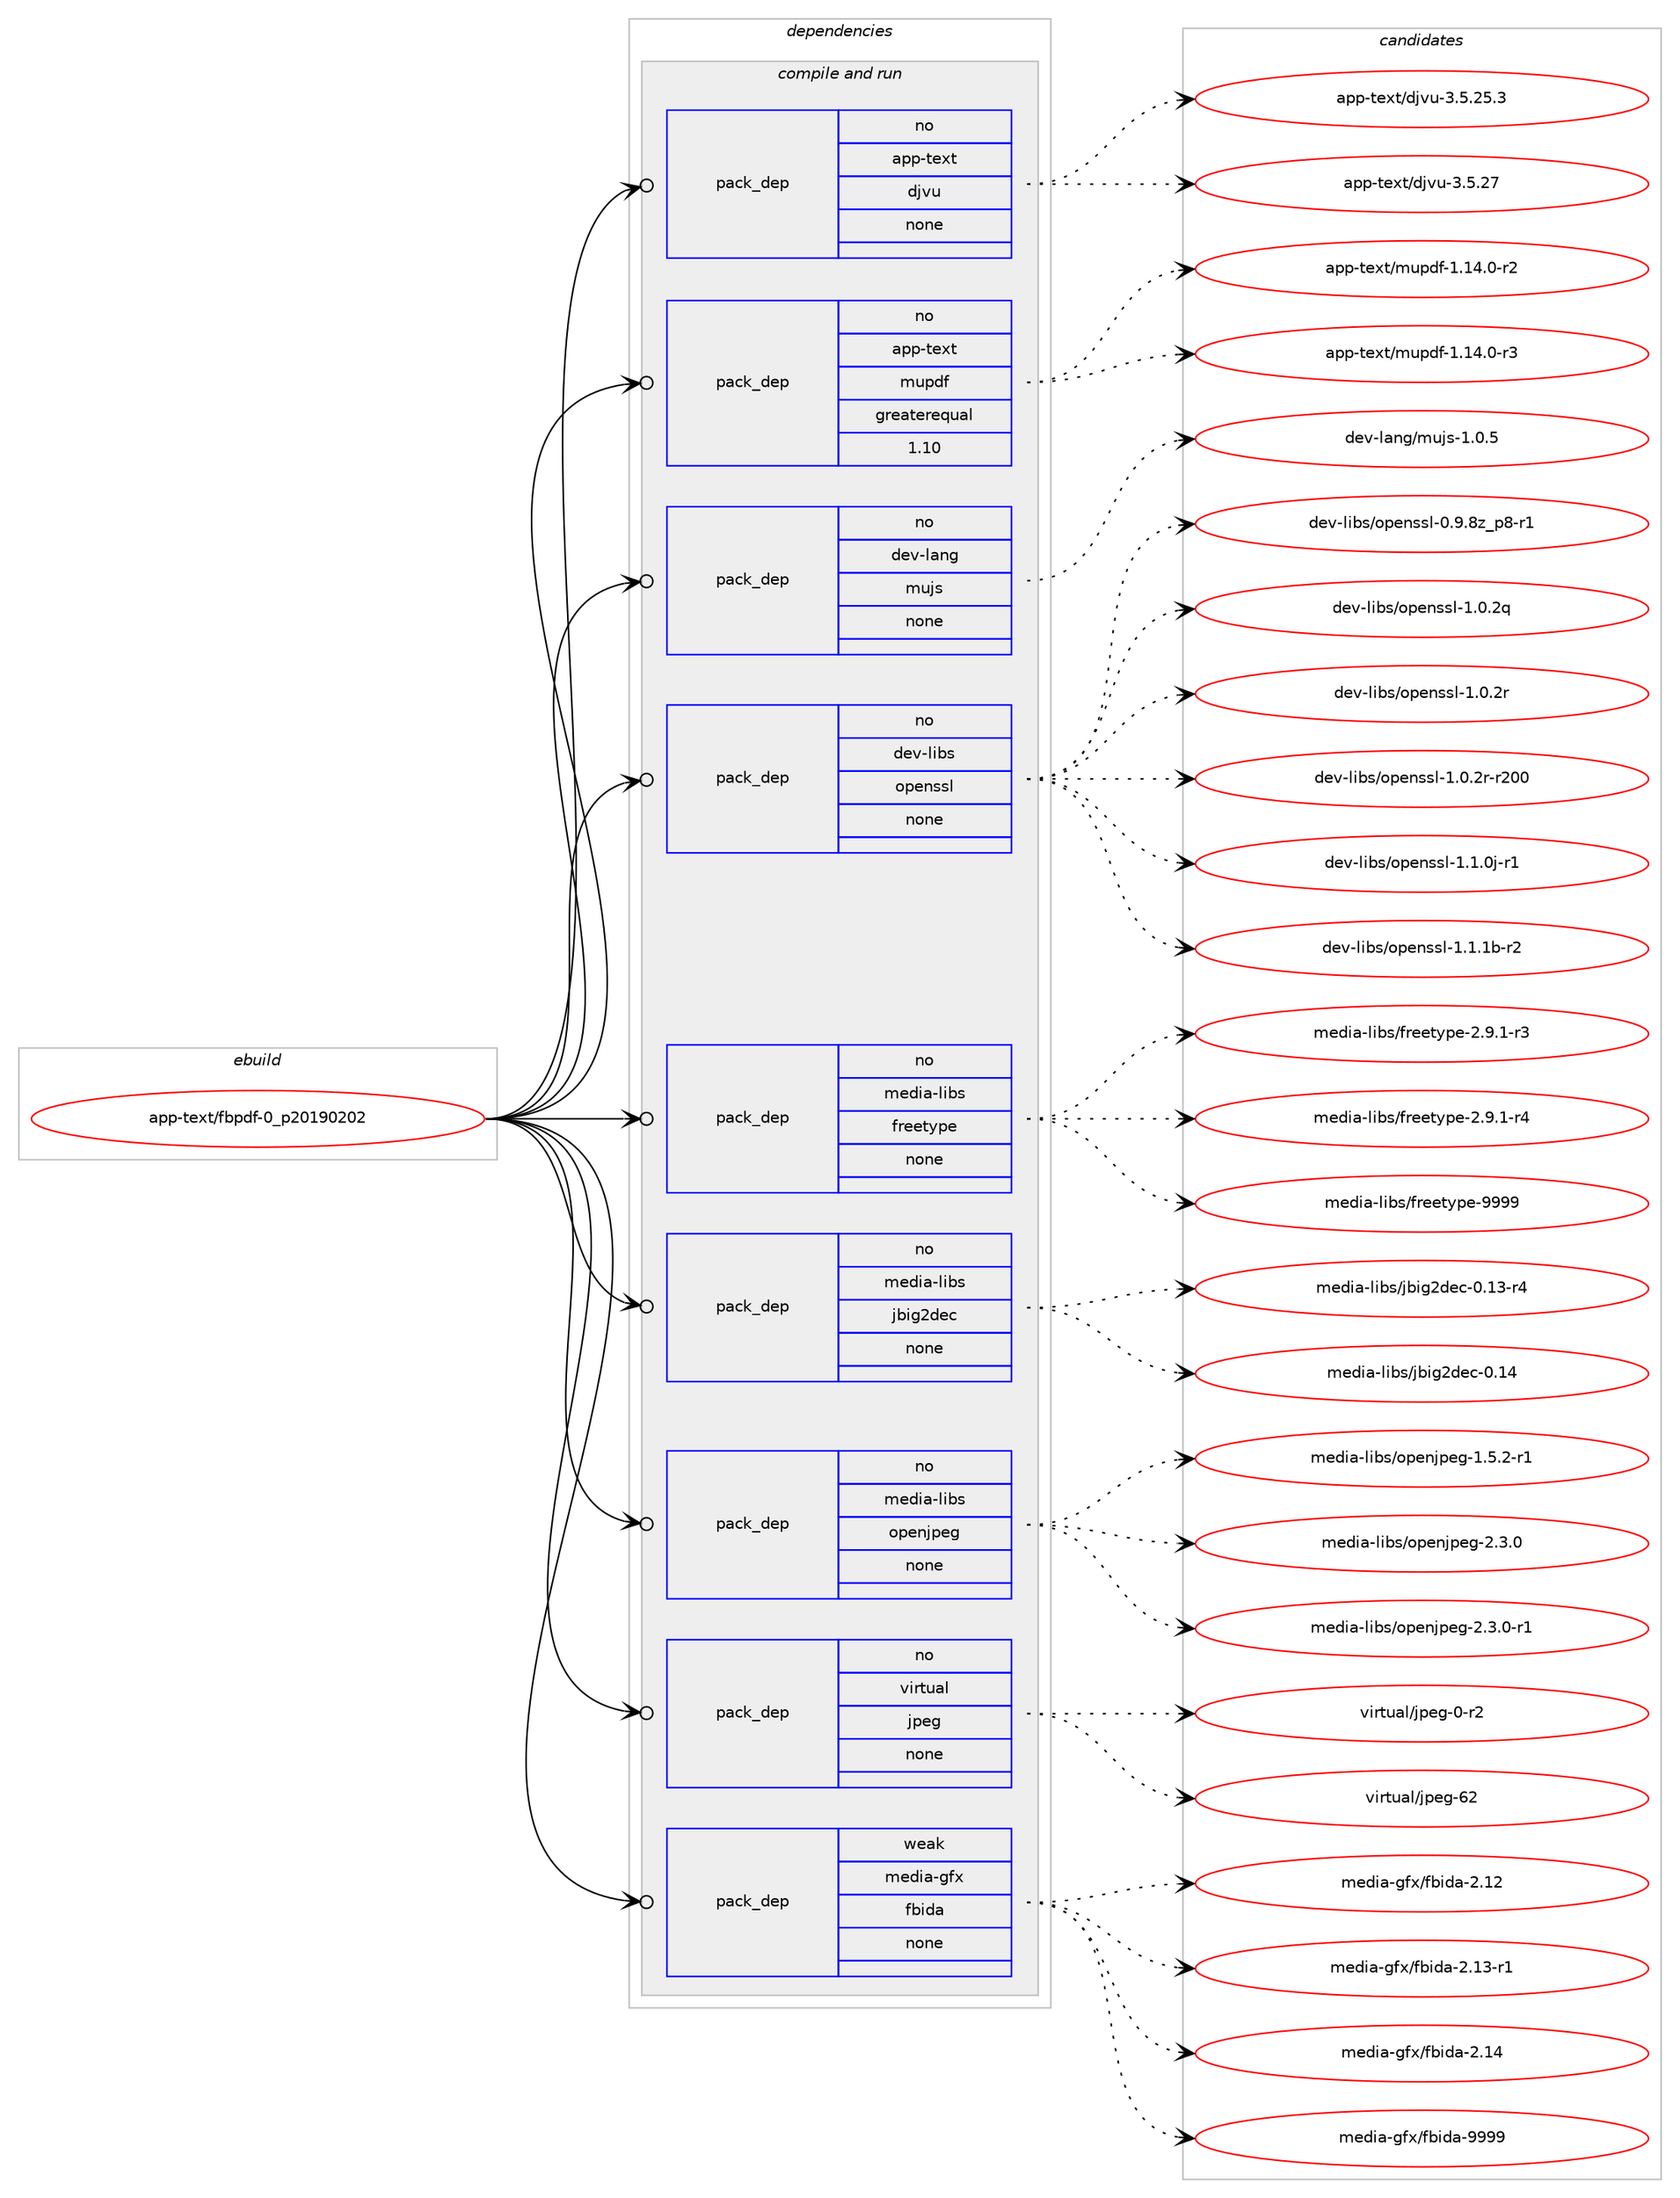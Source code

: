 digraph prolog {

# *************
# Graph options
# *************

newrank=true;
concentrate=true;
compound=true;
graph [rankdir=LR,fontname=Helvetica,fontsize=10,ranksep=1.5];#, ranksep=2.5, nodesep=0.2];
edge  [arrowhead=vee];
node  [fontname=Helvetica,fontsize=10];

# **********
# The ebuild
# **********

subgraph cluster_leftcol {
color=gray;
rank=same;
label=<<i>ebuild</i>>;
id [label="app-text/fbpdf-0_p20190202", color=red, width=4, href="../app-text/fbpdf-0_p20190202.svg"];
}

# ****************
# The dependencies
# ****************

subgraph cluster_midcol {
color=gray;
label=<<i>dependencies</i>>;
subgraph cluster_compile {
fillcolor="#eeeeee";
style=filled;
label=<<i>compile</i>>;
}
subgraph cluster_compileandrun {
fillcolor="#eeeeee";
style=filled;
label=<<i>compile and run</i>>;
subgraph pack933028 {
dependency1309004 [label=<<TABLE BORDER="0" CELLBORDER="1" CELLSPACING="0" CELLPADDING="4" WIDTH="220"><TR><TD ROWSPAN="6" CELLPADDING="30">pack_dep</TD></TR><TR><TD WIDTH="110">no</TD></TR><TR><TD>app-text</TD></TR><TR><TD>djvu</TD></TR><TR><TD>none</TD></TR><TR><TD></TD></TR></TABLE>>, shape=none, color=blue];
}
id:e -> dependency1309004:w [weight=20,style="solid",arrowhead="odotvee"];
subgraph pack933029 {
dependency1309005 [label=<<TABLE BORDER="0" CELLBORDER="1" CELLSPACING="0" CELLPADDING="4" WIDTH="220"><TR><TD ROWSPAN="6" CELLPADDING="30">pack_dep</TD></TR><TR><TD WIDTH="110">no</TD></TR><TR><TD>app-text</TD></TR><TR><TD>mupdf</TD></TR><TR><TD>greaterequal</TD></TR><TR><TD>1.10</TD></TR></TABLE>>, shape=none, color=blue];
}
id:e -> dependency1309005:w [weight=20,style="solid",arrowhead="odotvee"];
subgraph pack933030 {
dependency1309006 [label=<<TABLE BORDER="0" CELLBORDER="1" CELLSPACING="0" CELLPADDING="4" WIDTH="220"><TR><TD ROWSPAN="6" CELLPADDING="30">pack_dep</TD></TR><TR><TD WIDTH="110">no</TD></TR><TR><TD>dev-lang</TD></TR><TR><TD>mujs</TD></TR><TR><TD>none</TD></TR><TR><TD></TD></TR></TABLE>>, shape=none, color=blue];
}
id:e -> dependency1309006:w [weight=20,style="solid",arrowhead="odotvee"];
subgraph pack933031 {
dependency1309007 [label=<<TABLE BORDER="0" CELLBORDER="1" CELLSPACING="0" CELLPADDING="4" WIDTH="220"><TR><TD ROWSPAN="6" CELLPADDING="30">pack_dep</TD></TR><TR><TD WIDTH="110">no</TD></TR><TR><TD>dev-libs</TD></TR><TR><TD>openssl</TD></TR><TR><TD>none</TD></TR><TR><TD></TD></TR></TABLE>>, shape=none, color=blue];
}
id:e -> dependency1309007:w [weight=20,style="solid",arrowhead="odotvee"];
subgraph pack933032 {
dependency1309008 [label=<<TABLE BORDER="0" CELLBORDER="1" CELLSPACING="0" CELLPADDING="4" WIDTH="220"><TR><TD ROWSPAN="6" CELLPADDING="30">pack_dep</TD></TR><TR><TD WIDTH="110">no</TD></TR><TR><TD>media-libs</TD></TR><TR><TD>freetype</TD></TR><TR><TD>none</TD></TR><TR><TD></TD></TR></TABLE>>, shape=none, color=blue];
}
id:e -> dependency1309008:w [weight=20,style="solid",arrowhead="odotvee"];
subgraph pack933033 {
dependency1309009 [label=<<TABLE BORDER="0" CELLBORDER="1" CELLSPACING="0" CELLPADDING="4" WIDTH="220"><TR><TD ROWSPAN="6" CELLPADDING="30">pack_dep</TD></TR><TR><TD WIDTH="110">no</TD></TR><TR><TD>media-libs</TD></TR><TR><TD>jbig2dec</TD></TR><TR><TD>none</TD></TR><TR><TD></TD></TR></TABLE>>, shape=none, color=blue];
}
id:e -> dependency1309009:w [weight=20,style="solid",arrowhead="odotvee"];
subgraph pack933034 {
dependency1309010 [label=<<TABLE BORDER="0" CELLBORDER="1" CELLSPACING="0" CELLPADDING="4" WIDTH="220"><TR><TD ROWSPAN="6" CELLPADDING="30">pack_dep</TD></TR><TR><TD WIDTH="110">no</TD></TR><TR><TD>media-libs</TD></TR><TR><TD>openjpeg</TD></TR><TR><TD>none</TD></TR><TR><TD></TD></TR></TABLE>>, shape=none, color=blue];
}
id:e -> dependency1309010:w [weight=20,style="solid",arrowhead="odotvee"];
subgraph pack933035 {
dependency1309011 [label=<<TABLE BORDER="0" CELLBORDER="1" CELLSPACING="0" CELLPADDING="4" WIDTH="220"><TR><TD ROWSPAN="6" CELLPADDING="30">pack_dep</TD></TR><TR><TD WIDTH="110">no</TD></TR><TR><TD>virtual</TD></TR><TR><TD>jpeg</TD></TR><TR><TD>none</TD></TR><TR><TD></TD></TR></TABLE>>, shape=none, color=blue];
}
id:e -> dependency1309011:w [weight=20,style="solid",arrowhead="odotvee"];
subgraph pack933036 {
dependency1309012 [label=<<TABLE BORDER="0" CELLBORDER="1" CELLSPACING="0" CELLPADDING="4" WIDTH="220"><TR><TD ROWSPAN="6" CELLPADDING="30">pack_dep</TD></TR><TR><TD WIDTH="110">weak</TD></TR><TR><TD>media-gfx</TD></TR><TR><TD>fbida</TD></TR><TR><TD>none</TD></TR><TR><TD></TD></TR></TABLE>>, shape=none, color=blue];
}
id:e -> dependency1309012:w [weight=20,style="solid",arrowhead="odotvee"];
}
subgraph cluster_run {
fillcolor="#eeeeee";
style=filled;
label=<<i>run</i>>;
}
}

# **************
# The candidates
# **************

subgraph cluster_choices {
rank=same;
color=gray;
label=<<i>candidates</i>>;

subgraph choice933028 {
color=black;
nodesep=1;
choice971121124511610112011647100106118117455146534650534651 [label="app-text/djvu-3.5.25.3", color=red, width=4,href="../app-text/djvu-3.5.25.3.svg"];
choice97112112451161011201164710010611811745514653465055 [label="app-text/djvu-3.5.27", color=red, width=4,href="../app-text/djvu-3.5.27.svg"];
dependency1309004:e -> choice971121124511610112011647100106118117455146534650534651:w [style=dotted,weight="100"];
dependency1309004:e -> choice97112112451161011201164710010611811745514653465055:w [style=dotted,weight="100"];
}
subgraph choice933029 {
color=black;
nodesep=1;
choice971121124511610112011647109117112100102454946495246484511450 [label="app-text/mupdf-1.14.0-r2", color=red, width=4,href="../app-text/mupdf-1.14.0-r2.svg"];
choice971121124511610112011647109117112100102454946495246484511451 [label="app-text/mupdf-1.14.0-r3", color=red, width=4,href="../app-text/mupdf-1.14.0-r3.svg"];
dependency1309005:e -> choice971121124511610112011647109117112100102454946495246484511450:w [style=dotted,weight="100"];
dependency1309005:e -> choice971121124511610112011647109117112100102454946495246484511451:w [style=dotted,weight="100"];
}
subgraph choice933030 {
color=black;
nodesep=1;
choice100101118451089711010347109117106115454946484653 [label="dev-lang/mujs-1.0.5", color=red, width=4,href="../dev-lang/mujs-1.0.5.svg"];
dependency1309006:e -> choice100101118451089711010347109117106115454946484653:w [style=dotted,weight="100"];
}
subgraph choice933031 {
color=black;
nodesep=1;
choice10010111845108105981154711111210111011511510845484657465612295112564511449 [label="dev-libs/openssl-0.9.8z_p8-r1", color=red, width=4,href="../dev-libs/openssl-0.9.8z_p8-r1.svg"];
choice100101118451081059811547111112101110115115108454946484650113 [label="dev-libs/openssl-1.0.2q", color=red, width=4,href="../dev-libs/openssl-1.0.2q.svg"];
choice100101118451081059811547111112101110115115108454946484650114 [label="dev-libs/openssl-1.0.2r", color=red, width=4,href="../dev-libs/openssl-1.0.2r.svg"];
choice10010111845108105981154711111210111011511510845494648465011445114504848 [label="dev-libs/openssl-1.0.2r-r200", color=red, width=4,href="../dev-libs/openssl-1.0.2r-r200.svg"];
choice1001011184510810598115471111121011101151151084549464946481064511449 [label="dev-libs/openssl-1.1.0j-r1", color=red, width=4,href="../dev-libs/openssl-1.1.0j-r1.svg"];
choice100101118451081059811547111112101110115115108454946494649984511450 [label="dev-libs/openssl-1.1.1b-r2", color=red, width=4,href="../dev-libs/openssl-1.1.1b-r2.svg"];
dependency1309007:e -> choice10010111845108105981154711111210111011511510845484657465612295112564511449:w [style=dotted,weight="100"];
dependency1309007:e -> choice100101118451081059811547111112101110115115108454946484650113:w [style=dotted,weight="100"];
dependency1309007:e -> choice100101118451081059811547111112101110115115108454946484650114:w [style=dotted,weight="100"];
dependency1309007:e -> choice10010111845108105981154711111210111011511510845494648465011445114504848:w [style=dotted,weight="100"];
dependency1309007:e -> choice1001011184510810598115471111121011101151151084549464946481064511449:w [style=dotted,weight="100"];
dependency1309007:e -> choice100101118451081059811547111112101110115115108454946494649984511450:w [style=dotted,weight="100"];
}
subgraph choice933032 {
color=black;
nodesep=1;
choice109101100105974510810598115471021141011011161211121014550465746494511451 [label="media-libs/freetype-2.9.1-r3", color=red, width=4,href="../media-libs/freetype-2.9.1-r3.svg"];
choice109101100105974510810598115471021141011011161211121014550465746494511452 [label="media-libs/freetype-2.9.1-r4", color=red, width=4,href="../media-libs/freetype-2.9.1-r4.svg"];
choice109101100105974510810598115471021141011011161211121014557575757 [label="media-libs/freetype-9999", color=red, width=4,href="../media-libs/freetype-9999.svg"];
dependency1309008:e -> choice109101100105974510810598115471021141011011161211121014550465746494511451:w [style=dotted,weight="100"];
dependency1309008:e -> choice109101100105974510810598115471021141011011161211121014550465746494511452:w [style=dotted,weight="100"];
dependency1309008:e -> choice109101100105974510810598115471021141011011161211121014557575757:w [style=dotted,weight="100"];
}
subgraph choice933033 {
color=black;
nodesep=1;
choice1091011001059745108105981154710698105103501001019945484649514511452 [label="media-libs/jbig2dec-0.13-r4", color=red, width=4,href="../media-libs/jbig2dec-0.13-r4.svg"];
choice109101100105974510810598115471069810510350100101994548464952 [label="media-libs/jbig2dec-0.14", color=red, width=4,href="../media-libs/jbig2dec-0.14.svg"];
dependency1309009:e -> choice1091011001059745108105981154710698105103501001019945484649514511452:w [style=dotted,weight="100"];
dependency1309009:e -> choice109101100105974510810598115471069810510350100101994548464952:w [style=dotted,weight="100"];
}
subgraph choice933034 {
color=black;
nodesep=1;
choice109101100105974510810598115471111121011101061121011034549465346504511449 [label="media-libs/openjpeg-1.5.2-r1", color=red, width=4,href="../media-libs/openjpeg-1.5.2-r1.svg"];
choice10910110010597451081059811547111112101110106112101103455046514648 [label="media-libs/openjpeg-2.3.0", color=red, width=4,href="../media-libs/openjpeg-2.3.0.svg"];
choice109101100105974510810598115471111121011101061121011034550465146484511449 [label="media-libs/openjpeg-2.3.0-r1", color=red, width=4,href="../media-libs/openjpeg-2.3.0-r1.svg"];
dependency1309010:e -> choice109101100105974510810598115471111121011101061121011034549465346504511449:w [style=dotted,weight="100"];
dependency1309010:e -> choice10910110010597451081059811547111112101110106112101103455046514648:w [style=dotted,weight="100"];
dependency1309010:e -> choice109101100105974510810598115471111121011101061121011034550465146484511449:w [style=dotted,weight="100"];
}
subgraph choice933035 {
color=black;
nodesep=1;
choice118105114116117971084710611210110345484511450 [label="virtual/jpeg-0-r2", color=red, width=4,href="../virtual/jpeg-0-r2.svg"];
choice1181051141161179710847106112101103455450 [label="virtual/jpeg-62", color=red, width=4,href="../virtual/jpeg-62.svg"];
dependency1309011:e -> choice118105114116117971084710611210110345484511450:w [style=dotted,weight="100"];
dependency1309011:e -> choice1181051141161179710847106112101103455450:w [style=dotted,weight="100"];
}
subgraph choice933036 {
color=black;
nodesep=1;
choice10910110010597451031021204710298105100974550464950 [label="media-gfx/fbida-2.12", color=red, width=4,href="../media-gfx/fbida-2.12.svg"];
choice109101100105974510310212047102981051009745504649514511449 [label="media-gfx/fbida-2.13-r1", color=red, width=4,href="../media-gfx/fbida-2.13-r1.svg"];
choice10910110010597451031021204710298105100974550464952 [label="media-gfx/fbida-2.14", color=red, width=4,href="../media-gfx/fbida-2.14.svg"];
choice10910110010597451031021204710298105100974557575757 [label="media-gfx/fbida-9999", color=red, width=4,href="../media-gfx/fbida-9999.svg"];
dependency1309012:e -> choice10910110010597451031021204710298105100974550464950:w [style=dotted,weight="100"];
dependency1309012:e -> choice109101100105974510310212047102981051009745504649514511449:w [style=dotted,weight="100"];
dependency1309012:e -> choice10910110010597451031021204710298105100974550464952:w [style=dotted,weight="100"];
dependency1309012:e -> choice10910110010597451031021204710298105100974557575757:w [style=dotted,weight="100"];
}
}

}
